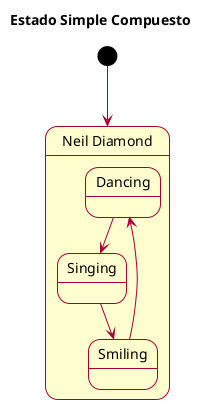 @startuml Samples

skin rose
skinparam classFontName Calibri
skinparam shadowing false

title Estado Simple Compuesto

[*] --> NeilDiamond
state NeilDiamond 

state "Neil Diamond" as NeilDiamond {
  state Dancing
  state Singing
  state Smiling
  Dancing --> Singing
  Singing --> Smiling
  Smiling --> Dancing
}

@enduml
